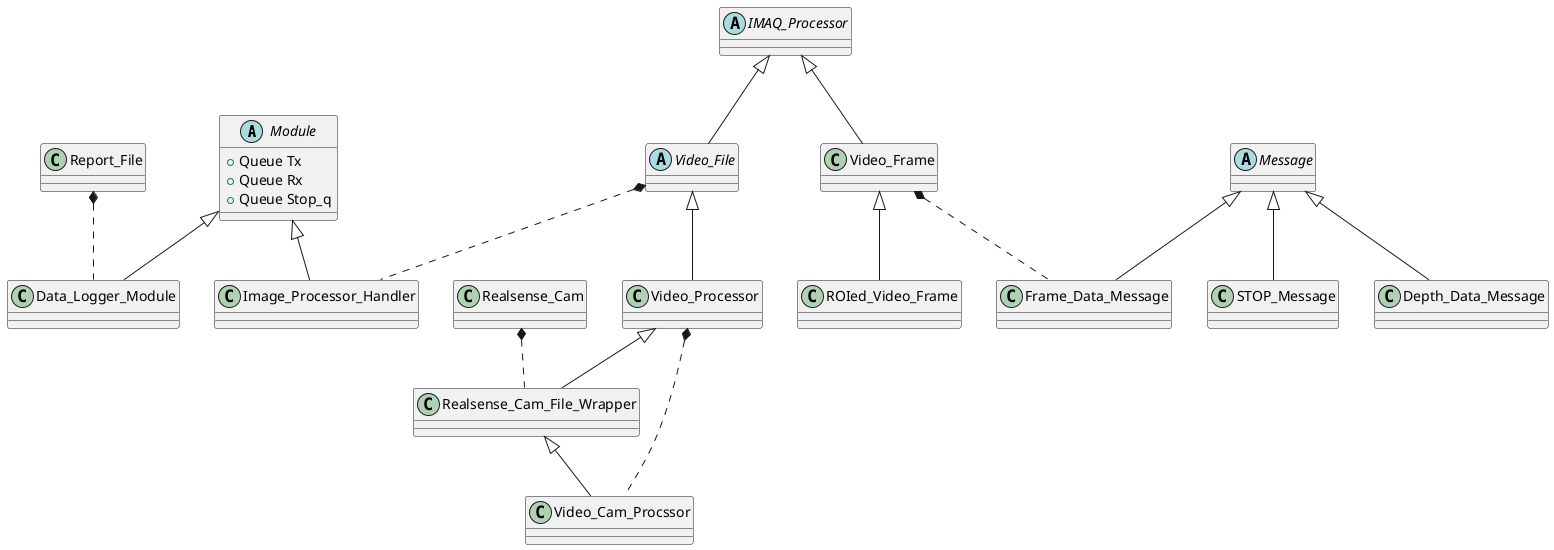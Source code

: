 @startuml

abstract class Module{
    {field} +Queue Tx
    {field} +Queue Rx
    {field} +Queue Stop_q
}

class Report_File{
}

class Data_Logger_Module{
}

Module <|-- Data_Logger_Module
Report_File *.. Data_Logger_Module


abstract class IMAQ_Processor{
}

class Video_Frame{
}

IMAQ_Processor <|-- Video_Frame

class ROIed_Video_Frame{
}

Video_Frame <|-- ROIed_Video_Frame

abstract class Video_File{
}

IMAQ_Processor <|-- Video_File

class Image_Processor_Handler{
}

Module <|-- Image_Processor_Handler
Video_File *.. Image_Processor_Handler

class Video_Processor{
}

Video_File <|-- Video_Processor

class Realsense_Cam{
}

class Realsense_Cam_File_Wrapper{
}

Realsense_Cam *.. Realsense_Cam_File_Wrapper
Video_Processor <|-- Realsense_Cam_File_Wrapper

class Video_Cam_Procssor{
}

Realsense_Cam_File_Wrapper <|-- Video_Cam_Procssor
Video_Processor *.. Video_Cam_Procssor

abstract class Message{
}

class STOP_Message{
}

Message <|-- STOP_Message

class Frame_Data_Message{
}

Message <|-- Frame_Data_Message
Video_Frame *.. Frame_Data_Message

class Depth_Data_Message{
}

Message <|-- Depth_Data_Message

@enduml